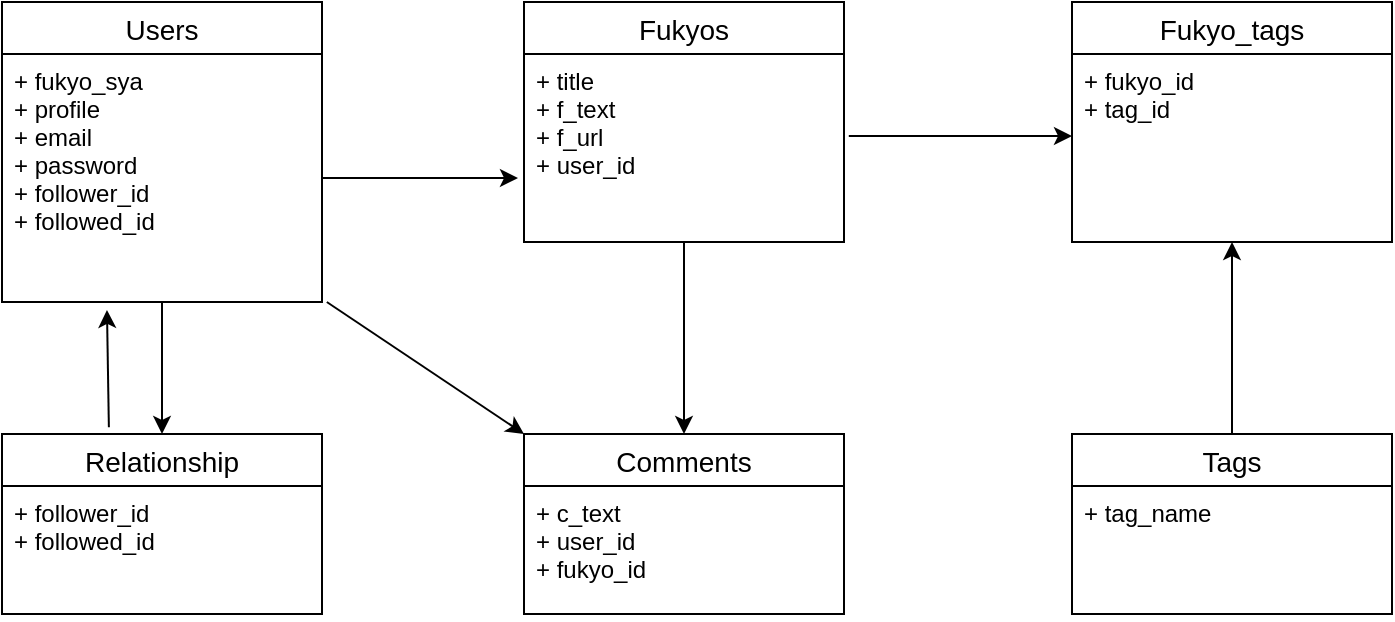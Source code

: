 <mxfile>
    <diagram id="y28TtjTzZCRhzwbYth0X" name="ページ1">
        <mxGraphModel dx="471" dy="859" grid="1" gridSize="10" guides="1" tooltips="1" connect="1" arrows="1" fold="1" page="1" pageScale="1" pageWidth="827" pageHeight="1169" math="0" shadow="0">
            <root>
                <mxCell id="0"/>
                <mxCell id="1" parent="0"/>
                <mxCell id="41" style="edgeStyle=none;html=1;" edge="1" parent="1" source="2" target="22">
                    <mxGeometry relative="1" as="geometry"/>
                </mxCell>
                <mxCell id="2" value="Users" style="swimlane;fontStyle=0;childLayout=stackLayout;horizontal=1;startSize=26;horizontalStack=0;resizeParent=1;resizeParentMax=0;resizeLast=0;collapsible=1;marginBottom=0;align=center;fontSize=14;" vertex="1" parent="1">
                    <mxGeometry x="55" y="84" width="160" height="150" as="geometry"/>
                </mxCell>
                <mxCell id="3" value="+ fukyo_sya&#10;+ profile&#10;+ email&#10;+ password&#10;+ follower_id&#10;+ followed_id" style="text;strokeColor=none;fillColor=none;spacingLeft=4;spacingRight=4;overflow=hidden;rotatable=0;points=[[0,0.5],[1,0.5]];portConstraint=eastwest;fontSize=12;" vertex="1" parent="2">
                    <mxGeometry y="26" width="160" height="124" as="geometry"/>
                </mxCell>
                <mxCell id="14" value="Fukyos" style="swimlane;fontStyle=0;childLayout=stackLayout;horizontal=1;startSize=26;horizontalStack=0;resizeParent=1;resizeParentMax=0;resizeLast=0;collapsible=1;marginBottom=0;align=center;fontSize=14;" vertex="1" parent="1">
                    <mxGeometry x="316" y="84" width="160" height="120" as="geometry"/>
                </mxCell>
                <mxCell id="15" value="+ title&#10;+ f_text&#10;+ f_url&#10;+ user_id" style="text;strokeColor=none;fillColor=none;spacingLeft=4;spacingRight=4;overflow=hidden;rotatable=0;points=[[0,0.5],[1,0.5]];portConstraint=eastwest;fontSize=12;" vertex="1" parent="14">
                    <mxGeometry y="26" width="160" height="94" as="geometry"/>
                </mxCell>
                <mxCell id="42" style="edgeStyle=none;html=1;exitX=0.334;exitY=-0.037;exitDx=0;exitDy=0;entryX=0.328;entryY=1.032;entryDx=0;entryDy=0;entryPerimeter=0;exitPerimeter=0;" edge="1" parent="1" source="22" target="3">
                    <mxGeometry relative="1" as="geometry"/>
                </mxCell>
                <mxCell id="22" value="Relationship" style="swimlane;fontStyle=0;childLayout=stackLayout;horizontal=1;startSize=26;horizontalStack=0;resizeParent=1;resizeParentMax=0;resizeLast=0;collapsible=1;marginBottom=0;align=center;fontSize=14;" vertex="1" parent="1">
                    <mxGeometry x="55" y="300" width="160" height="90" as="geometry"/>
                </mxCell>
                <mxCell id="23" value="+ follower_id&#10;+ followed_id" style="text;strokeColor=none;fillColor=none;spacingLeft=4;spacingRight=4;overflow=hidden;rotatable=0;points=[[0,0.5],[1,0.5]];portConstraint=eastwest;fontSize=12;" vertex="1" parent="22">
                    <mxGeometry y="26" width="160" height="64" as="geometry"/>
                </mxCell>
                <mxCell id="26" value="Comments" style="swimlane;fontStyle=0;childLayout=stackLayout;horizontal=1;startSize=26;horizontalStack=0;resizeParent=1;resizeParentMax=0;resizeLast=0;collapsible=1;marginBottom=0;align=center;fontSize=14;" vertex="1" parent="1">
                    <mxGeometry x="316" y="300" width="160" height="90" as="geometry"/>
                </mxCell>
                <mxCell id="27" value="+ c_text&#10;+ user_id&#10;+ fukyo_id" style="text;strokeColor=none;fillColor=none;spacingLeft=4;spacingRight=4;overflow=hidden;rotatable=0;points=[[0,0.5],[1,0.5]];portConstraint=eastwest;fontSize=12;" vertex="1" parent="26">
                    <mxGeometry y="26" width="160" height="64" as="geometry"/>
                </mxCell>
                <mxCell id="30" value="Fukyo_tags" style="swimlane;fontStyle=0;childLayout=stackLayout;horizontal=1;startSize=26;horizontalStack=0;resizeParent=1;resizeParentMax=0;resizeLast=0;collapsible=1;marginBottom=0;align=center;fontSize=14;" vertex="1" parent="1">
                    <mxGeometry x="590" y="84" width="160" height="120" as="geometry"/>
                </mxCell>
                <mxCell id="31" value="+ fukyo_id&#10;+ tag_id" style="text;strokeColor=none;fillColor=none;spacingLeft=4;spacingRight=4;overflow=hidden;rotatable=0;points=[[0,0.5],[1,0.5]];portConstraint=eastwest;fontSize=12;" vertex="1" parent="30">
                    <mxGeometry y="26" width="160" height="94" as="geometry"/>
                </mxCell>
                <mxCell id="45" style="edgeStyle=none;html=1;" edge="1" parent="1" source="34" target="31">
                    <mxGeometry relative="1" as="geometry">
                        <mxPoint x="670" y="170" as="targetPoint"/>
                    </mxGeometry>
                </mxCell>
                <mxCell id="34" value="Tags" style="swimlane;fontStyle=0;childLayout=stackLayout;horizontal=1;startSize=26;horizontalStack=0;resizeParent=1;resizeParentMax=0;resizeLast=0;collapsible=1;marginBottom=0;align=center;fontSize=14;" vertex="1" parent="1">
                    <mxGeometry x="590" y="300" width="160" height="90" as="geometry"/>
                </mxCell>
                <mxCell id="35" value="+ tag_name" style="text;strokeColor=none;fillColor=none;spacingLeft=4;spacingRight=4;overflow=hidden;rotatable=0;points=[[0,0.5],[1,0.5]];portConstraint=eastwest;fontSize=12;" vertex="1" parent="34">
                    <mxGeometry y="26" width="160" height="64" as="geometry"/>
                </mxCell>
                <mxCell id="39" style="edgeStyle=none;html=1;" edge="1" parent="1">
                    <mxGeometry relative="1" as="geometry">
                        <mxPoint x="215" y="172" as="sourcePoint"/>
                        <mxPoint x="313" y="172" as="targetPoint"/>
                    </mxGeometry>
                </mxCell>
                <mxCell id="40" style="edgeStyle=none;html=1;entryX=0;entryY=0;entryDx=0;entryDy=0;exitX=1.015;exitY=1;exitDx=0;exitDy=0;exitPerimeter=0;" edge="1" parent="1" source="3" target="26">
                    <mxGeometry relative="1" as="geometry">
                        <mxPoint x="220" y="240" as="sourcePoint"/>
                    </mxGeometry>
                </mxCell>
                <mxCell id="43" style="edgeStyle=none;html=1;exitX=1.015;exitY=0.436;exitDx=0;exitDy=0;exitPerimeter=0;" edge="1" parent="1" source="15">
                    <mxGeometry relative="1" as="geometry">
                        <mxPoint x="590" y="151" as="targetPoint"/>
                    </mxGeometry>
                </mxCell>
                <mxCell id="46" value="" style="edgeStyle=none;html=1;entryX=0.5;entryY=0;entryDx=0;entryDy=0;" edge="1" parent="1" source="15" target="26">
                    <mxGeometry relative="1" as="geometry"/>
                </mxCell>
            </root>
        </mxGraphModel>
    </diagram>
</mxfile>
